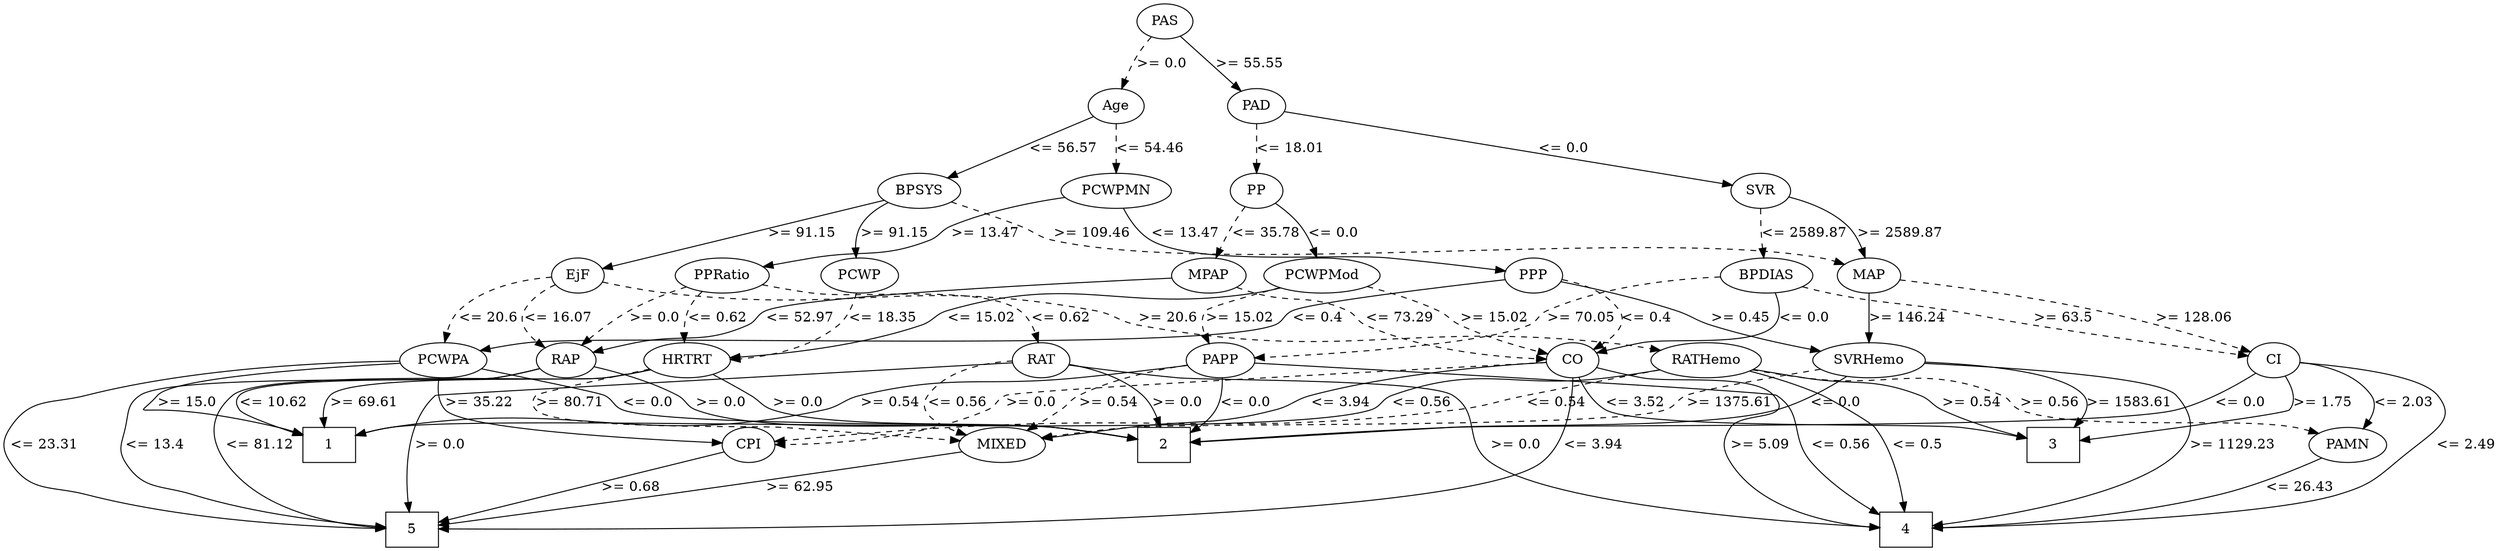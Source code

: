 strict digraph G {
	graph [bb="0,0,2112.4,558"];
	node [label="\N"];
	1	[height=0.5,
		pos="470.42,105",
		shape=box,
		width=0.75];
	2	[height=0.5,
		pos="842.42,105",
		shape=box,
		width=0.75];
	3	[height=0.5,
		pos="1770.4,105",
		shape=box,
		width=0.75];
	4	[height=0.5,
		pos="1623.4,18",
		shape=box,
		width=0.75];
	5	[height=0.5,
		pos="666.42,18",
		shape=box,
		width=0.75];
	RAP	[height=0.5,
		pos="428.42,192",
		width=0.77778];
	RAP -> 1	[label="<= 10.62",
		lp="300.42,148.5",
		op="<=",
		param=10.62,
		pos="e,443.41,106.71 405.23,181.88 397.44,179.06 388.64,176.13 380.42,174 332.67,161.59 242.75,178.83 274.42,141 294.3,117.26 382.35,\
109.61 433.42,107.15",
		style=solid];
	RAP -> 2	[label=">= 0.0",
		lp="442.42,148.5",
		op=">=",
		param=0.0,
		pos="e,815.09,117.65 420.92,174.48 417.22,163.56 415.12,149.72 423.42,141 452.05,110.96 755.76,131.29 796.42,123 799.41,122.39 802.47,\
121.62 805.51,120.74",
		style=solid];
	RAP -> 5	[label="<= 13.4",
		lp="98.921,105",
		op="<=",
		param=13.4,
		pos="e,639.17,19.998 405.35,181.39 397.56,178.54 388.73,175.72 380.42,174 322.18,161.96 168.25,179.04 113.42,156 81.341,142.52 53.929,\
113.55 76.421,87 112.28,44.668 504.87,25.451 629.02,20.404",
		style=solid];
	PAS	[height=0.5,
		pos="1093.4,540",
		width=0.75];
	PAD	[height=0.5,
		pos="1150.4,453",
		width=0.79437];
	PAS -> PAD	[label=">= 55.55",
		lp="1150.4,496.5",
		op=">=",
		param=55.55,
		pos="e,1139.7,469.92 1104.1,523.01 1112.6,510.43 1124.5,492.68 1134.1,478.33",
		style=solid];
	Age	[height=0.5,
		pos="1046.4,453",
		width=0.75];
	PAS -> Age	[label=">= 0.0",
		lp="1091.4,496.5",
		op=">=",
		param=0.0,
		pos="e,1055.3,470.05 1084.4,522.61 1077.6,510.3 1068.1,493.23 1060.3,479.19",
		style=dashed];
	PP	[height=0.5,
		pos="1150.4,366",
		width=0.75];
	PAD -> PP	[label="<= 18.01",
		lp="1176.4,409.5",
		op="<=",
		param=18.01,
		pos="e,1150.4,384.18 1150.4,434.8 1150.4,423.16 1150.4,407.55 1150.4,394.24",
		style=dashed];
	SVR	[height=0.5,
		pos="1514.4,366",
		width=0.77778];
	PAD -> SVR	[label="<= 0.0",
		lp="1372.4,409.5",
		op="<=",
		param=0.0,
		pos="e,1488.5,373.04 1176.9,445.82 1241.1,430.82 1405.4,392.46 1478.4,375.4",
		style=solid];
	PCWPMN	[height=0.5,
		pos="1046.4,366",
		width=1.3902];
	Age -> PCWPMN	[label="<= 54.46",
		lp="1072.4,409.5",
		op="<=",
		param=54.46,
		pos="e,1046.4,384.18 1046.4,434.8 1046.4,423.16 1046.4,407.55 1046.4,394.24",
		style=dashed];
	BPSYS	[height=0.5,
		pos="892.42,366",
		width=1.0471];
	Age -> BPSYS	[label="<= 56.57",
		lp="1004.4,409.5",
		op="<=",
		param=56.57,
		pos="e,916.09,380.07 1026.3,440.89 1000.6,426.7 955.75,401.95 925.11,385.04",
		style=solid];
	PCWPMod	[height=0.5,
		pos="1168.4,279",
		width=1.4444];
	PP -> PCWPMod	[label="<= 0.0",
		lp="1179.4,322.5",
		op="<=",
		param=0.0,
		pos="e,1164.8,297.18 1154.1,347.8 1156.5,336.16 1159.8,320.55 1162.7,307.24",
		style=solid];
	MPAP	[height=0.5,
		pos="938.42,279",
		width=0.97491];
	PP -> MPAP	[label="<= 35.78",
		lp="965.42,322.5",
		op="<=",
		param=35.78,
		pos="e,933.62,296.92 1128.3,355.39 1121.2,352.6 1113.1,349.82 1105.4,348 1069.3,339.37 964.48,357.37 939.42,330 933.81,323.88 932.26,\
315.35 932.51,307.07",
		style=dashed];
	MAP	[height=0.5,
		pos="1675.4,279",
		width=0.84854];
	SVR -> MAP	[label=">= 2589.87",
		lp="1642.9,322.5",
		op=">=",
		param=2589.87,
		pos="e,1654,291.89 1535.9,354.28 1549.6,347.43 1567.6,338.31 1583.4,330 1604.1,319.13 1627.2,306.57 1645.1,296.75",
		style=solid];
	BPDIAS	[height=0.5,
		pos="1514.4,279",
		width=1.1735];
	SVR -> BPDIAS	[label="<= 2589.87",
		lp="1546.9,322.5",
		op="<=",
		param=2589.87,
		pos="e,1514.4,297.18 1514.4,347.8 1514.4,336.16 1514.4,320.55 1514.4,307.24",
		style=dashed];
	PAMN	[height=0.5,
		pos="2010.4,105",
		width=1.0139];
	PAMN -> 4	[label="<= 26.43",
		lp="1969.4,61.5",
		op="<=",
		param=26.43,
		pos="e,1650.7,19.551 1987.7,90.67 1966.8,79.05 1934.5,62.73 1904.4,54 1819.7,29.411 1715.6,22.097 1661,19.921",
		style=solid];
	PCWP	[height=0.5,
		pos="850.42,279",
		width=0.97491];
	HRTRT	[height=0.5,
		pos="639.42,192",
		width=1.1013];
	PCWP -> HRTRT	[label="<= 18.35",
		lp="866.42,235.5",
		op="<=",
		param=18.35,
		pos="e,678.17,195.93 847.12,260.62 844.11,249.62 838.53,236.01 828.42,228 807.17,211.17 736.79,201.61 688.18,196.87",
		style=dashed];
	HRTRT -> 1	[label=">= 69.61",
		lp="497.42,148.5",
		op=">=",
		param=69.61,
		pos="e,465.82,123.14 600.36,188.37 555.97,184.47 487.55,175.43 471.42,156 466.2,149.71 464.68,141.27 464.86,133.12",
		style=solid];
	HRTRT -> 2	[label=">= 0.0",
		lp="565.42,148.5",
		op=">=",
		param=0.0,
		pos="e,815.07,117.54 603.14,184.59 569.07,177.08 526.13,162.81 546.42,141 565.39,120.61 769.2,128.89 796.42,123 799.4,122.36 802.45,121.56 \
805.49,120.66",
		style=solid];
	HRTRT -> 5	[label="<= 81.12",
		lp="223.42,105",
		op="<=",
		param=81.12,
		pos="e,639.23,21.224 601.45,186.8 566.23,183.02 512.33,177.53 465.42,174 446.5,172.58 137.48,169.76 124.42,156 51.663,79.3 495.23,33.93 \
629.05,22.111",
		style=solid];
	MIXED	[height=0.5,
		pos="1200.4,105",
		width=1.125];
	HRTRT -> MIXED	[label=">= 80.71",
		lp="726.42,148.5",
		op=">=",
		param=80.71,
		pos="e,1162.7,111.58 653.67,174.74 665.02,163.03 682.02,148.09 700.42,141 776.4,111.71 985.3,130.13 1066.4,123 1095.1,120.48 1127,116.48 \
1152.5,112.99",
		style=dashed];
	PCWPMod -> HRTRT	[label="<= 15.02",
		lp="965.42,235.5",
		op="<=",
		param=15.02,
		pos="e,678.18,195.85 1119.2,273.13 1072.5,267.88 1000.5,258.18 939.42,243 919.78,238.12 916.1,232.72 896.42,228 824.99,210.86 740.24,\
201.35 688.15,196.71",
		style=solid];
	CO	[height=0.5,
		pos="1378.4,192",
		width=0.75];
	PCWPMod -> CO	[label=">= 15.02",
		lp="1326.4,235.5",
		op=">=",
		param=15.02,
		pos="e,1355.5,201.55 1211.2,268.72 1233,263.02 1259.4,254.57 1281.4,243 1290.9,237.99 1291.2,233.58 1300.4,228 1314.8,219.31 1331.6,211.47 \
1346,205.43",
		style=dashed];
	PAPP	[height=0.5,
		pos="1207.4,192",
		width=0.88889];
	PCWPMod -> PAPP	[label=">= 15.02",
		lp="1194.4,235.5",
		op=">=",
		param=15.02,
		pos="e,1187,205.9 1165,260.61 1163.9,250.65 1163.9,238.15 1168.4,228 1170.9,222.36 1174.9,217.25 1179.3,212.78",
		style=dashed];
	CO -> 3	[label="<= 3.52",
		lp="1563.9,148.5",
		op="<=",
		param=3.52,
		pos="e,1743.2,110.52 1403.1,184.06 1427.3,177.21 1465,166.29 1497.4,156 1517.1,149.75 1521.3,145.84 1541.4,141 1595.6,127.96 1610.4,131.45 \
1665.4,123 1688,119.54 1713.2,115.46 1733.3,112.17",
		style=solid];
	CO -> 4	[label=">= 5.09",
		lp="1497.9,105",
		op=">=",
		param=5.09,
		pos="e,1596.2,27.386 1402.5,183.63 1417.2,178.08 1435.3,169.15 1447.4,156 1469.8,131.64 1454.1,112.32 1475.4,87 1493.3,65.771 1503.5,\
66.193 1528.4,54 1547.1,44.877 1568.7,36.721 1586.7,30.582",
		style=solid];
	CO -> 5	[label="<= 3.94",
		lp="1422.9,105",
		op="<=",
		param=3.94,
		pos="e,693.56,21.273 1397.4,178.92 1410.8,168.83 1424.9,154.03 1415.4,141 1309.9,-4.5439 1198.9,75.614 1020.4,54 905.14,40.038 768.23,\
27.704 703.65,22.139",
		style=solid];
	CPI	[height=0.5,
		pos="760.42,105",
		width=0.75];
	CO -> CPI	[label=">= 0.0",
		lp="990.42,148.5",
		op=">=",
		param=0.0,
		pos="e,782.56,115.35 1352.1,187.04 1325.9,183.23 1284.4,177.52 1248.4,174 1187,168 1029.7,176.09 971.42,156 960.23,152.15 960.49,145.19 \
949.42,141 889.51,118.33 868.65,138.2 806.42,123 801.71,121.85 796.81,120.37 792.05,118.76",
		style=dashed];
	CO -> MIXED	[label="<= 3.94",
		lp="1388.9,148.5",
		op="<=",
		param=3.94,
		pos="e,1240.9,105.82 1374.3,173.72 1370.8,162.77 1364.7,149.17 1354.4,141 1325.3,117.78 1283.8,109.35 1251.1,106.55",
		style=solid];
	PAPP -> 1	[label=">= 0.54",
		lp="649.92,148.5",
		op=">=",
		param=0.54,
		pos="e,497.69,114.06 1175.5,189.32 1057.9,183.08 654.44,161.42 627.42,156 607.58,152.02 603.65,147.3 584.42,141 558.83,132.61 529.81,\
123.71 507.46,116.99",
		style=solid];
	PAPP -> 2	[label="<= 0.0",
		lp="1077.4,148.5",
		op="<=",
		param=0.0,
		pos="e,869.61,110.53 1177.8,184.88 1147.6,178.44 1099.5,167.63 1058.4,156 1038.1,150.25 1033.8,146.46 1013.4,141 967.93,128.81 914.65,\
118.52 879.8,112.32",
		style=solid];
	PAPP -> 4	[label="<= 0.56",
		lp="1564.9,105",
		op="<=",
		param=0.56,
		pos="e,1598.9,36.23 1238.7,187.67 1309,179.65 1476.4,157.37 1520.4,123 1535.2,111.45 1530.2,101.21 1542.4,87 1556.6,70.559 1574.9,54.812 \
1590.6,42.62",
		style=solid];
	PAPP -> MIXED	[label=">= 0.54",
		lp="1248.9,148.5",
		op=">=",
		param=0.54,
		pos="e,1214.9,121.93 1218.9,174.89 1224.4,165.14 1229.1,152.42 1225.4,141 1224.3,137.37 1222.6,133.8 1220.6,130.41",
		style=dashed];
	PCWPA	[height=0.5,
		pos="329.42,192",
		width=1.1555];
	PCWPA -> 1	[label=">= 15.0",
		lp="153.92,148.5",
		op=">=",
		param=15.0,
		pos="e,443.37,107.81 287.95,189.71 235.88,187.12 150.99,179.34 131.42,156 127.14,150.89 126.96,145.95 131.42,141 141.44,129.89 347.34,\
114.48 433.27,108.51",
		style=solid];
	PCWPA -> 2	[label="<= 0.0",
		lp="395.42,148.5",
		op="<=",
		param=0.0,
		pos="e,815.1,117.68 339.93,174.28 348.26,162.66 361.04,148.05 376.42,141 461.35,102.09 704.83,141.41 796.42,123 799.41,122.4 802.47,121.63 \
805.51,120.76",
		style=solid];
	PCWPA -> 5	[label="<= 23.31",
		lp="38.421,105",
		op="<=",
		param=23.31,
		pos="e,639.35,19.822 287.64,191.7 186.67,191.9 -57.261,182.78 12.421,87 40.452,48.471 67.615,62.91 114.42,54 213.59,35.123 522.19,23.645 \
629.33,20.145",
		style=solid];
	PCWPA -> CPI	[label=">= 35.22",
		lp="238.42,148.5",
		op=">=",
		param=35.22,
		pos="e,737.74,114.94 289.47,186.96 246.15,181.13 186.43,167.95 212.42,141 231.56,121.15 681.27,127.83 708.42,123 714.86,121.85 721.61,\
120.09 728.02,118.13",
		style=solid];
	CPI -> 5	[label=">= 0.68",
		lp="741.92,61.5",
		op=">=",
		param=0.68,
		pos="e,685.54,36.291 744.9,89.964 730.92,77.321 710.06,58.459 693.36,43.358",
		style=solid];
	PPP	[height=0.5,
		pos="1322.4,279",
		width=0.75];
	PCWPMN -> PPP	[label="<= 13.47",
		lp="1127.4,322.5",
		op="<=",
		param=13.47,
		pos="e,1296.8,284.97 1060,348.23 1070.2,336.91 1085.1,322.67 1101.4,315 1153.4,290.59 1172.7,306.17 1229.4,297 1248.3,293.94 1269.3,290.14 \
1286.6,286.9",
		style=solid];
	PPRatio	[height=0.5,
		pos="673.42,279",
		width=1.1013];
	PCWPMN -> PPRatio	[label=">= 13.47",
		lp="829.42,322.5",
		op=">=",
		param=13.47,
		pos="e,700.2,292.45 1001.9,357.67 982.74,354.57 959.99,350.99 939.42,348 879.09,339.22 862.51,345.05 803.42,330 770.8,321.69 735.21,307.63 \
709.53,296.54",
		style=solid];
	PPP -> CO	[label="<= 0.4",
		lp="1383.4,235.5",
		op="<=",
		param=0.4,
		pos="e,1372.7,209.98 1338.2,264.04 1344.5,258 1351.3,250.59 1356.4,243 1361.3,235.81 1365.5,227.38 1368.8,219.51",
		style=dashed];
	PPP -> PCWPA	[label="<= 0.4",
		lp="1258.4,235.5",
		op="<=",
		param=0.4,
		pos="e,361.6,203.44 1298.7,269.95 1281.7,263.7 1258.4,254.22 1239.4,243 1230.2,237.53 1230.5,231.64 1220.4,228 1133.7,196.84 482.59,223.28 \
391.42,210 384.97,209.06 378.24,207.66 371.68,206.07",
		style=solid];
	SVRHemo	[height=0.5,
		pos="1746.4,192",
		width=1.3902];
	PPP -> SVRHemo	[label=">= 0.45",
		lp="1616.9,235.5",
		op=">=",
		param=0.45,
		pos="e,1704.3,201.93 1349,274.99 1390.8,269.99 1474.6,258.9 1544.4,243 1567,237.85 1572,233.94 1594.4,228 1627.4,219.26 1664.8,210.63 \
1694.2,204.13",
		style=solid];
	PPRatio -> RAP	[label=">= 0.0",
		lp="585.42,235.5",
		op=">=",
		param=0.0,
		pos="e,452.7,201.42 642.89,267.41 596.9,251.45 510.17,221.36 462.29,204.75",
		style=dashed];
	PPRatio -> HRTRT	[label="<= 0.62",
		lp="662.92,235.5",
		op="<=",
		param=0.62,
		pos="e,636.77,210.28 654.42,262.77 648.85,257.2 643.45,250.42 640.42,243 637.56,236.01 636.53,227.99 636.42,220.46",
		style=dashed];
	RAT	[height=0.5,
		pos="842.42,192",
		width=0.76389];
	PPRatio -> RAT	[label="<= 0.62",
		lp="730.92,235.5",
		op="<=",
		param=0.62,
		pos="e,814.95,194.64 681.22,261.25 687.18,250.23 696.42,236.35 708.42,228 737.08,208.07 776.32,199.49 804.93,195.79",
		style=dashed];
	MIXED -> 5	[label=">= 62.95",
		lp="990.42,61.5",
		op=">=",
		param=62.95,
		pos="e,693.61,23.328 1162.9,98.023 1064.7,82.4 801.38,40.481 703.62,24.921",
		style=solid];
	CI	[height=0.5,
		pos="1913.4,192",
		width=0.75];
	CI -> 2	[label="<= 0.0",
		lp="1331.4,148.5",
		op="<=",
		param=0.0,
		pos="e,869.57,109.22 1887.8,186.08 1866,182.1 1833.8,176.74 1805.4,174 1696.3,163.46 1419.6,178.94 1312.4,156 1295.1,152.29 1292.7,144.97 \
1275.4,141 1156.9,113.81 1123.6,133.43 1002.4,123 960.41,119.38 912.32,114.12 879.92,110.41",
		style=solid];
	CI -> 3	[label=">= 1.75",
		lp="1919.9,148.5",
		op=">=",
		param=1.75,
		pos="e,1797.7,108.5 1907.7,173.93 1903.2,163.07 1896,149.49 1885.4,141 1863.2,123.13 1832,114.37 1807.7,110.08",
		style=solid];
	CI -> 4	[label="<= 2.49",
		lp="2089.9,105",
		op="<=",
		param=2.49,
		pos="e,1650.5,20.011 1939.9,187.9 1976,183.11 2037.7,172.66 2052.4,156 2072.7,132.95 2071.8,113.61 2056.4,87 2041.8,61.64 2027.3,62.897 \
1999.4,54 1937,34.076 1742.6,23.922 1660.6,20.432",
		style=solid];
	CI -> PAMN	[label="<= 2.03",
		lp="2025.9,148.5",
		op="<=",
		param=2.03,
		pos="e,2009,123.07 1939,186.11 1957.1,181.36 1980.8,172.39 1995.4,156 2001.1,149.63 2004.6,141.18 2006.8,133.04",
		style=solid];
	SVRHemo -> 2	[label="<= 0.0",
		lp="1202.4,148.5",
		op="<=",
		param=0.0,
		pos="e,869.43,108.89 1699.6,185.31 1667.5,181.58 1624,176.89 1585.4,174 1540.8,170.65 1225.3,171.6 1183.4,156 1173.3,152.25 1174.4,145.07 \
1164.4,141 1162.8,140.33 963.98,119 879.61,109.98",
		style=solid];
	SVRHemo -> 3	[label=">= 1583.61",
		lp="1848.9,148.5",
		op=">=",
		param=1583.61,
		pos="e,1797.6,121.09 1784.4,180.15 1796.1,174.84 1807.6,167.11 1814.4,156 1820.6,145.87 1814.8,135.84 1805.5,127.44",
		style=solid];
	SVRHemo -> 4	[label=">= 1129.23",
		lp="1903.9,105",
		op=">=",
		param=1129.23,
		pos="e,1650.5,21.419 1796.7,190.59 1844,188.01 1904.8,177.74 1885.4,141 1841.6,57.942 1721.8,31.121 1660.5,22.703",
		style=solid];
	SVRHemo -> MIXED	[label=">= 1375.61",
		lp="1769.9,148.5",
		op=">=",
		param=1375.61,
		pos="e,1239,110.79 1744.3,173.7 1741.9,162.44 1736.9,148.49 1726.4,141 1693.1,117.23 1399.2,126.19 1358.4,123 1321.7,120.13 1280.4,115.63 \
1249.2,111.99",
		style=dashed];
	BPSYS -> PCWP	[label=">= 91.15",
		lp="890.42,322.5",
		op=">=",
		param=91.15,
		pos="e,853.47,297.3 877.57,349.21 872.82,343.51 867.9,336.79 864.42,330 860.8,322.94 858.02,314.83 855.92,307.22",
		style=solid];
	BPSYS -> MAP	[label=">= 109.46",
		lp="1046.4,322.5",
		op=">=",
		param=109.46,
		pos="e,1646.6,285.43 923.33,355.69 943.15,349.33 969.23,340.22 991.42,330 1003.5,324.42 1004.6,318.66 1017.4,315 1134.6,281.56 1444.1,\
308.33 1565.4,297 1589.1,294.79 1615.5,290.77 1636.5,287.19",
		style=dashed];
	EjF	[height=0.5,
		pos="496.42,279",
		width=0.75];
	BPSYS -> EjF	[label=">= 91.15",
		lp="726.42,322.5",
		op=">=",
		param=91.15,
		pos="e,521.12,286.56 857.26,359.24 818.66,352.77 754.93,341.64 700.42,330 640.55,317.22 571.47,299.7 531.01,289.15",
		style=solid];
	MAP -> CI	[label=">= 128.06",
		lp="1858.4,235.5",
		op=">=",
		param=128.06,
		pos="e,1891.4,202.9 1702.6,270.7 1726.5,264.1 1762.1,253.79 1792.4,243 1823.3,232.04 1857.8,217.57 1882,207.02",
		style=dashed];
	MAP -> SVRHemo	[label=">= 146.24",
		lp="1759.4,235.5",
		op=">=",
		param=146.24,
		pos="e,1740.3,209.89 1695.9,265.45 1704.5,259.43 1714.2,251.65 1721.4,243 1727.3,235.91 1732.3,227.21 1736.2,219.06",
		style=solid];
	EjF -> RAP	[label="<= 16.07",
		lp="486.42,235.5",
		op="<=",
		param=16.07,
		pos="e,437.62,209.41 480.56,264.08 473.98,257.94 466.48,250.43 460.42,243 454.11,235.26 447.98,226.21 442.82,217.96",
		style=dashed];
	EjF -> PCWPA	[label="<= 20.6",
		lp="423.92,235.5",
		op="<=",
		param=20.6,
		pos="e,348.43,208.21 471.88,270.86 452.26,264.7 424.34,254.93 401.42,243 385.81,234.87 369.61,223.88 356.53,214.28",
		style=dashed];
	RATHemo	[height=0.5,
		pos="1526.4,192",
		width=1.375];
	EjF -> RATHemo	[label=">= 20.6",
		lp="1137.9,235.5",
		op=">=",
		param=20.6,
		pos="e,1482.7,200.58 522.33,273.85 548.13,269.88 588.91,264.06 624.42,261 724.35,252.39 977.11,262.86 1075.4,243 1094,239.24 1096.8,231.95 \
1115.4,228 1245.6,200.32 1282,224 1414.4,210 1433.5,207.98 1454.3,205.04 1472.7,202.17",
		style=dashed];
	BPDIAS -> CO	[label="<= 0.0",
		lp="1521.4,235.5",
		op="<=",
		param=0.0,
		pos="e,1405.5,194.96 1510.8,260.99 1507.7,250.15 1502.1,236.57 1492.4,228 1471.2,209.1 1439.9,200.4 1415.5,196.4",
		style=solid];
	BPDIAS -> PAPP	[label=">= 70.05",
		lp="1462.4,235.5",
		op=">=",
		param=70.05,
		pos="e,1238.8,195.69 1485.8,265.48 1471,258.93 1452.6,250.69 1436.4,243 1423,236.61 1420.6,232.67 1406.4,228 1353.6,210.55 1289.8,201.28 \
1248.9,196.76",
		style=dashed];
	BPDIAS -> CI	[label=">= 63.5",
		lp="1694.9,235.5",
		op=">=",
		param=63.5,
		pos="e,1887.3,197.28 1551.5,270.15 1577.7,264.08 1613.3,254.74 1643.4,243 1656.9,237.74 1658.6,232.37 1672.4,228 1729.3,210.03 1746.4,\
218.64 1805.4,210 1829.4,206.5 1856.2,202.27 1877.2,198.9",
		style=dashed];
	RATHemo -> 1	[label="<= 0.56",
		lp="815.92,148.5",
		op="<=",
		param=0.56,
		pos="e,497.66,108.58 1483.2,183.19 1462.5,179.76 1437.2,176.05 1414.4,174 1276.9,161.62 929,182.05 793.42,156 774.37,152.34 771.28,145.56 \
752.42,141 706.88,130 573.7,116.05 507.98,109.59",
		style=solid];
	RATHemo -> 3	[label=">= 0.54",
		lp="1635.9,148.5",
		op=">=",
		param=0.54,
		pos="e,1743.4,109.03 1553.5,176.81 1565,170.62 1578.5,163.15 1590.4,156 1600.9,149.73 1602.2,145.74 1613.4,141 1652.7,124.47 1700.9,115.21 \
1733.4,110.43",
		style=solid];
	RATHemo -> 4	[label="<= 0.5",
		lp="1624.4,105",
		op="<=",
		param=0.5,
		pos="e,1620.1,36.32 1545.3,175.24 1551.9,169.43 1559.2,162.64 1565.4,156 1578.2,142.38 1582.8,139.54 1591.4,123 1604.3,98.414 1612.9,\
67.784 1618,46.152",
		style=solid];
	RATHemo -> PAMN	[label=">= 0.56",
		lp="1703.9,148.5",
		op=">=",
		param=0.56,
		pos="e,1982.4,116.76 1569.8,183.14 1596.1,177.49 1630,168.62 1658.4,156 1669.6,151.04 1669.8,144.85 1681.4,141 1798.9,101.9 1837.9,146.77 \
1959.4,123 1963.8,122.14 1968.4,121.01 1972.8,119.73",
		style=dashed];
	RATHemo -> CPI	[label="<= 0.54",
		lp="1141.9,148.5",
		op="<=",
		param=0.54,
		pos="e,782.49,115.64 1482.7,183.43 1462,180.09 1437,176.4 1414.4,174 1349.1,167.07 1181.8,176.62 1119.4,156 1107.8,152.17 1108,144.84 \
1096.4,141 973.84,100.38 932.77,149.67 806.42,123 801.67,122 796.76,120.6 791.99,119.03",
		style=dashed];
	MPAP -> RAP	[label="<= 52.97",
		lp="798.42,235.5",
		op="<=",
		param=52.97,
		pos="e,455.96,195.92 912.21,266.78 906.43,264.62 900.28,262.54 894.42,261 841.42,247.04 822.74,264.72 772.42,243 762.54,238.74 763.38,\
232.07 753.42,228 751.77,227.32 551.18,206.01 466,196.98",
		style=solid];
	MPAP -> CO	[label="<= 73.29",
		lp="1049.4,235.5",
		op="<=",
		param=73.29,
		pos="e,1352.1,196.84 960.04,264.6 982.92,250.53 1016.6,230.14 1023.4,228 1119.1,197.8 1148.7,220.51 1248.4,210 1280.1,206.67 1315.9,201.91 \
1341.9,198.27",
		style=dashed];
	RAT -> 2	[label=">= 0.0",
		lp="861.42,148.5",
		op=">=",
		param=0.0,
		pos="e,842.42,123.18 842.42,173.8 842.42,162.16 842.42,146.55 842.42,133.24",
		style=solid];
	RAT -> 4	[label=">= 0.0",
		lp="1043.4,105",
		op=">=",
		param=0.0,
		pos="e,1596.1,18.798 869.73,188.74 911.97,184.69 990.39,174.82 1010.4,156 1044.7,123.81 1001.9,83.608 1038.4,54 1080.8,19.598 1463.7,\
18.284 1586,18.754",
		style=solid];
	RAT -> 5	[label=">= 0.0",
		lp="682.42,105",
		op=">=",
		param=0.0,
		pos="e,662.43,36.231 815.04,188.9 773.63,185.13 698.03,175.67 680.42,156 653.75,126.2 655.96,76.847 660.69,46.221",
		style=solid];
	RAT -> MIXED	[label="<= 0.56",
		lp="926.92,148.5",
		op="<=",
		param=0.56,
		pos="e,1162,111.03 857.73,176.97 872.54,163.72 894.21,145.25 904.42,141 971.3,113.15 994.49,131.56 1066.4,123 1094.8,119.63 1126.5,115.62 \
1151.9,112.34",
		style=dashed];
}
